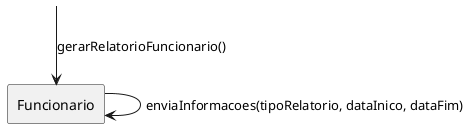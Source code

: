 @startuml
'rectangle "Gerente" as gerente
'rectangle "FolhaDePagamento" as folha
'rectangle "Pagamento" as pagamento
rectangle "Funcionario" as funcionario
'rectangle "Empresa" as empresa
'rectangle "ListaDeFuncionarios" as lista
'rectangle "Venda" as venda
'rectangle "Ponto" as ponto
'rectangle "BaseDeDadosProjetos" as base
'rectangle "Projeto" as projeto
label " " as ini

ini -down-> funcionario     : gerarRelatorioFuncionario()
funcionario -> funcionario  : enviaInformacoes(tipoRelatorio, dataInico, dataFim)
@enduml